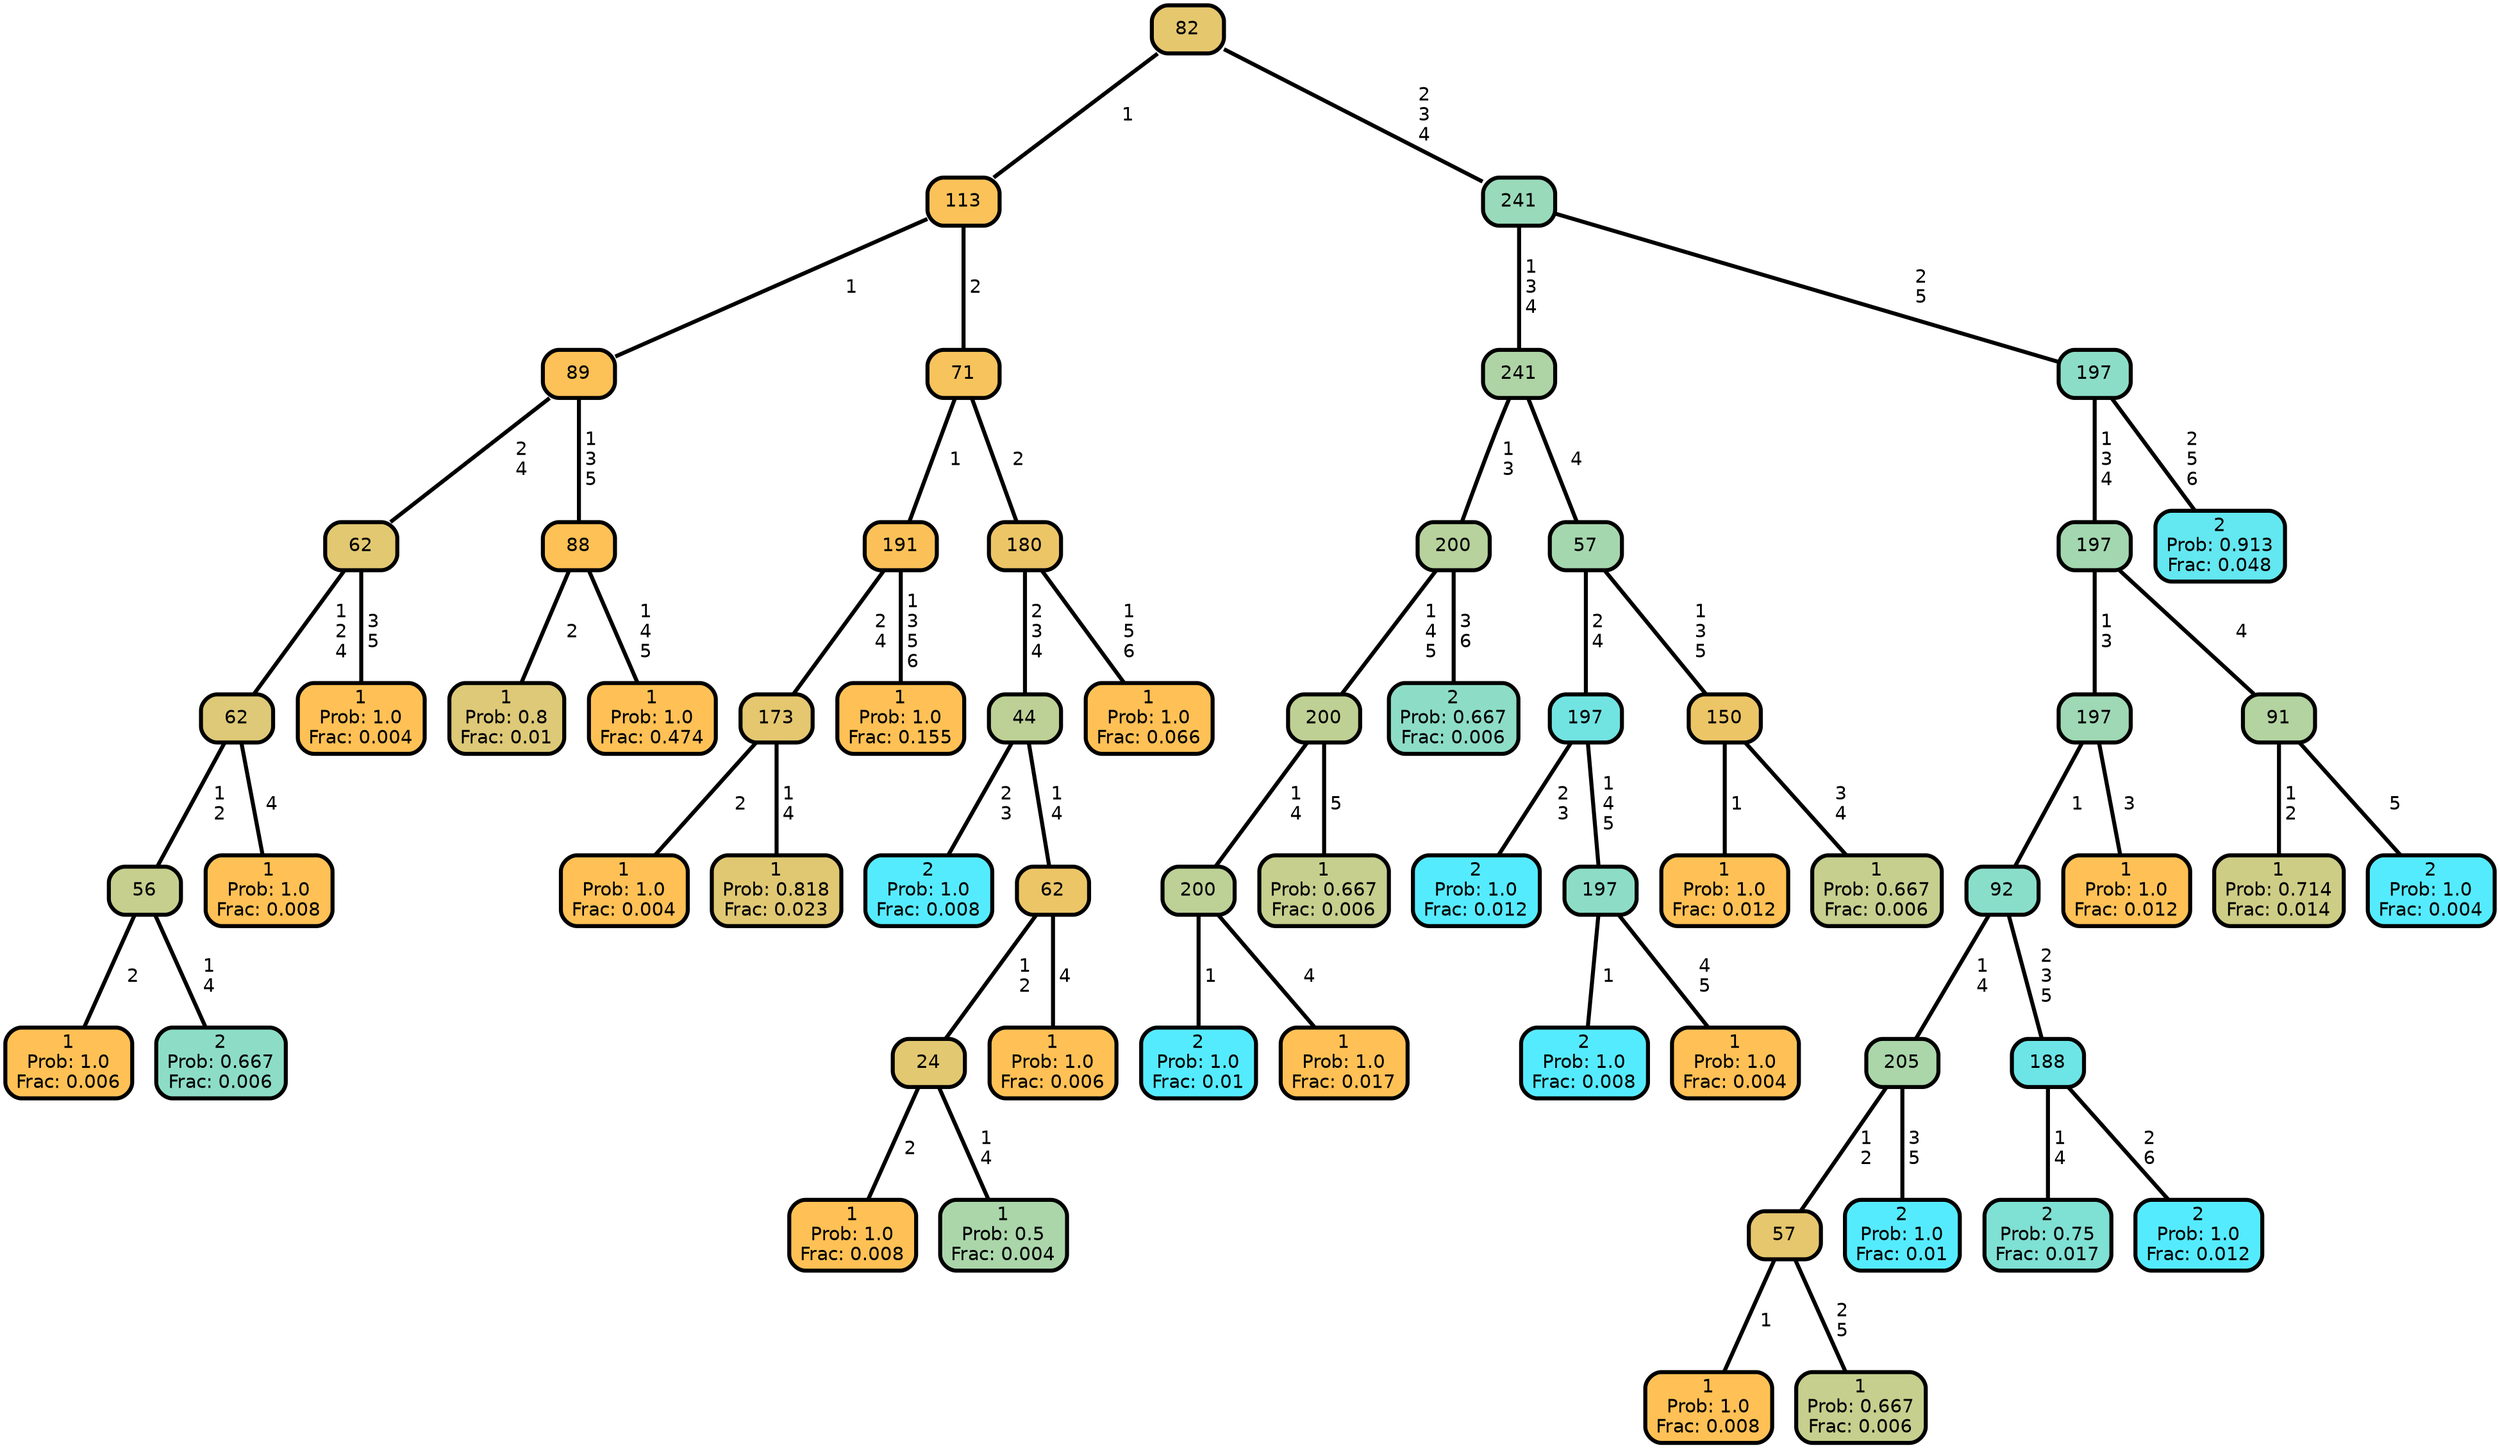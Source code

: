 graph Tree {
node [shape=box, style="filled, rounded",color="black",penwidth="3",fontcolor="black",                 fontname=helvetica] ;
graph [ranksep="0 equally", splines=straight,                 bgcolor=transparent, dpi=200] ;
edge [fontname=helvetica, color=black] ;
0 [label="1
Prob: 1.0
Frac: 0.006", fillcolor="#ffc155"] ;
1 [label="56", fillcolor="#c6cf8d"] ;
2 [label="2
Prob: 0.667
Frac: 0.006", fillcolor="#8dddc6"] ;
3 [label="62", fillcolor="#ddc977"] ;
4 [label="1
Prob: 1.0
Frac: 0.008", fillcolor="#ffc155"] ;
5 [label="62", fillcolor="#e2c871"] ;
6 [label="1
Prob: 1.0
Frac: 0.004", fillcolor="#ffc155"] ;
7 [label="89", fillcolor="#fcc157"] ;
8 [label="1
Prob: 0.8
Frac: 0.01", fillcolor="#ddc977"] ;
9 [label="88", fillcolor="#fec155"] ;
10 [label="1
Prob: 1.0
Frac: 0.474", fillcolor="#ffc155"] ;
11 [label="113", fillcolor="#fac259"] ;
12 [label="1
Prob: 1.0
Frac: 0.004", fillcolor="#ffc155"] ;
13 [label="173", fillcolor="#e4c76f"] ;
14 [label="1
Prob: 0.818
Frac: 0.023", fillcolor="#e0c873"] ;
15 [label="191", fillcolor="#fbc158"] ;
16 [label="1
Prob: 1.0
Frac: 0.155", fillcolor="#ffc155"] ;
17 [label="71", fillcolor="#f6c35d"] ;
18 [label="2
Prob: 1.0
Frac: 0.008", fillcolor="#55ebff"] ;
19 [label="44", fillcolor="#bdd196"] ;
20 [label="1
Prob: 1.0
Frac: 0.008", fillcolor="#ffc155"] ;
21 [label="24", fillcolor="#e2c871"] ;
22 [label="1
Prob: 0.5
Frac: 0.004", fillcolor="#aad6aa"] ;
23 [label="62", fillcolor="#ecc567"] ;
24 [label="1
Prob: 1.0
Frac: 0.006", fillcolor="#ffc155"] ;
25 [label="180", fillcolor="#ecc567"] ;
26 [label="1
Prob: 1.0
Frac: 0.066", fillcolor="#ffc155"] ;
27 [label="82", fillcolor="#e5c76e"] ;
28 [label="2
Prob: 1.0
Frac: 0.01", fillcolor="#55ebff"] ;
29 [label="200", fillcolor="#bdd196"] ;
30 [label="1
Prob: 1.0
Frac: 0.017", fillcolor="#ffc155"] ;
31 [label="200", fillcolor="#bfd094"] ;
32 [label="1
Prob: 0.667
Frac: 0.006", fillcolor="#c6cf8d"] ;
33 [label="200", fillcolor="#b7d29c"] ;
34 [label="2
Prob: 0.667
Frac: 0.006", fillcolor="#8dddc6"] ;
35 [label="241", fillcolor="#aed4a5"] ;
36 [label="2
Prob: 1.0
Frac: 0.012", fillcolor="#55ebff"] ;
37 [label="197", fillcolor="#71e4e2"] ;
38 [label="2
Prob: 1.0
Frac: 0.008", fillcolor="#55ebff"] ;
39 [label="197", fillcolor="#8dddc6"] ;
40 [label="1
Prob: 1.0
Frac: 0.004", fillcolor="#ffc155"] ;
41 [label="57", fillcolor="#a5d7ae"] ;
42 [label="1
Prob: 1.0
Frac: 0.012", fillcolor="#ffc155"] ;
43 [label="150", fillcolor="#ecc567"] ;
44 [label="1
Prob: 0.667
Frac: 0.006", fillcolor="#c6cf8d"] ;
45 [label="241", fillcolor="#99daba"] ;
46 [label="1
Prob: 1.0
Frac: 0.008", fillcolor="#ffc155"] ;
47 [label="57", fillcolor="#e6c76d"] ;
48 [label="1
Prob: 0.667
Frac: 0.006", fillcolor="#c6cf8d"] ;
49 [label="205", fillcolor="#aad6aa"] ;
50 [label="2
Prob: 1.0
Frac: 0.01", fillcolor="#55ebff"] ;
51 [label="92", fillcolor="#89deca"] ;
52 [label="2
Prob: 0.75
Frac: 0.017", fillcolor="#7fe0d4"] ;
53 [label="188", fillcolor="#6de5e6"] ;
54 [label="2
Prob: 1.0
Frac: 0.012", fillcolor="#55ebff"] ;
55 [label="197", fillcolor="#9fd8b4"] ;
56 [label="1
Prob: 1.0
Frac: 0.012", fillcolor="#ffc155"] ;
57 [label="197", fillcolor="#a3d7b0"] ;
58 [label="1
Prob: 0.714
Frac: 0.014", fillcolor="#cecd85"] ;
59 [label="91", fillcolor="#b3d3a0"] ;
60 [label="2
Prob: 1.0
Frac: 0.004", fillcolor="#55ebff"] ;
61 [label="197", fillcolor="#8cddc7"] ;
62 [label="2
Prob: 0.913
Frac: 0.048", fillcolor="#63e7f0"] ;
1 -- 0 [label=" 2",penwidth=3] ;
1 -- 2 [label=" 1\n 4",penwidth=3] ;
3 -- 1 [label=" 1\n 2",penwidth=3] ;
3 -- 4 [label=" 4",penwidth=3] ;
5 -- 3 [label=" 1\n 2\n 4",penwidth=3] ;
5 -- 6 [label=" 3\n 5",penwidth=3] ;
7 -- 5 [label=" 2\n 4",penwidth=3] ;
7 -- 9 [label=" 1\n 3\n 5",penwidth=3] ;
9 -- 8 [label=" 2",penwidth=3] ;
9 -- 10 [label=" 1\n 4\n 5",penwidth=3] ;
11 -- 7 [label=" 1",penwidth=3] ;
11 -- 17 [label=" 2",penwidth=3] ;
13 -- 12 [label=" 2",penwidth=3] ;
13 -- 14 [label=" 1\n 4",penwidth=3] ;
15 -- 13 [label=" 2\n 4",penwidth=3] ;
15 -- 16 [label=" 1\n 3\n 5\n 6",penwidth=3] ;
17 -- 15 [label=" 1",penwidth=3] ;
17 -- 25 [label=" 2",penwidth=3] ;
19 -- 18 [label=" 2\n 3",penwidth=3] ;
19 -- 23 [label=" 1\n 4",penwidth=3] ;
21 -- 20 [label=" 2",penwidth=3] ;
21 -- 22 [label=" 1\n 4",penwidth=3] ;
23 -- 21 [label=" 1\n 2",penwidth=3] ;
23 -- 24 [label=" 4",penwidth=3] ;
25 -- 19 [label=" 2\n 3\n 4",penwidth=3] ;
25 -- 26 [label=" 1\n 5\n 6",penwidth=3] ;
27 -- 11 [label=" 1",penwidth=3] ;
27 -- 45 [label=" 2\n 3\n 4",penwidth=3] ;
29 -- 28 [label=" 1",penwidth=3] ;
29 -- 30 [label=" 4",penwidth=3] ;
31 -- 29 [label=" 1\n 4",penwidth=3] ;
31 -- 32 [label=" 5",penwidth=3] ;
33 -- 31 [label=" 1\n 4\n 5",penwidth=3] ;
33 -- 34 [label=" 3\n 6",penwidth=3] ;
35 -- 33 [label=" 1\n 3",penwidth=3] ;
35 -- 41 [label=" 4",penwidth=3] ;
37 -- 36 [label=" 2\n 3",penwidth=3] ;
37 -- 39 [label=" 1\n 4\n 5",penwidth=3] ;
39 -- 38 [label=" 1",penwidth=3] ;
39 -- 40 [label=" 4\n 5",penwidth=3] ;
41 -- 37 [label=" 2\n 4",penwidth=3] ;
41 -- 43 [label=" 1\n 3\n 5",penwidth=3] ;
43 -- 42 [label=" 1",penwidth=3] ;
43 -- 44 [label=" 3\n 4",penwidth=3] ;
45 -- 35 [label=" 1\n 3\n 4",penwidth=3] ;
45 -- 61 [label=" 2\n 5",penwidth=3] ;
47 -- 46 [label=" 1",penwidth=3] ;
47 -- 48 [label=" 2\n 5",penwidth=3] ;
49 -- 47 [label=" 1\n 2",penwidth=3] ;
49 -- 50 [label=" 3\n 5",penwidth=3] ;
51 -- 49 [label=" 1\n 4",penwidth=3] ;
51 -- 53 [label=" 2\n 3\n 5",penwidth=3] ;
53 -- 52 [label=" 1\n 4",penwidth=3] ;
53 -- 54 [label=" 2\n 6",penwidth=3] ;
55 -- 51 [label=" 1",penwidth=3] ;
55 -- 56 [label=" 3",penwidth=3] ;
57 -- 55 [label=" 1\n 3",penwidth=3] ;
57 -- 59 [label=" 4",penwidth=3] ;
59 -- 58 [label=" 1\n 2",penwidth=3] ;
59 -- 60 [label=" 5",penwidth=3] ;
61 -- 57 [label=" 1\n 3\n 4",penwidth=3] ;
61 -- 62 [label=" 2\n 5\n 6",penwidth=3] ;
{rank = same;}}